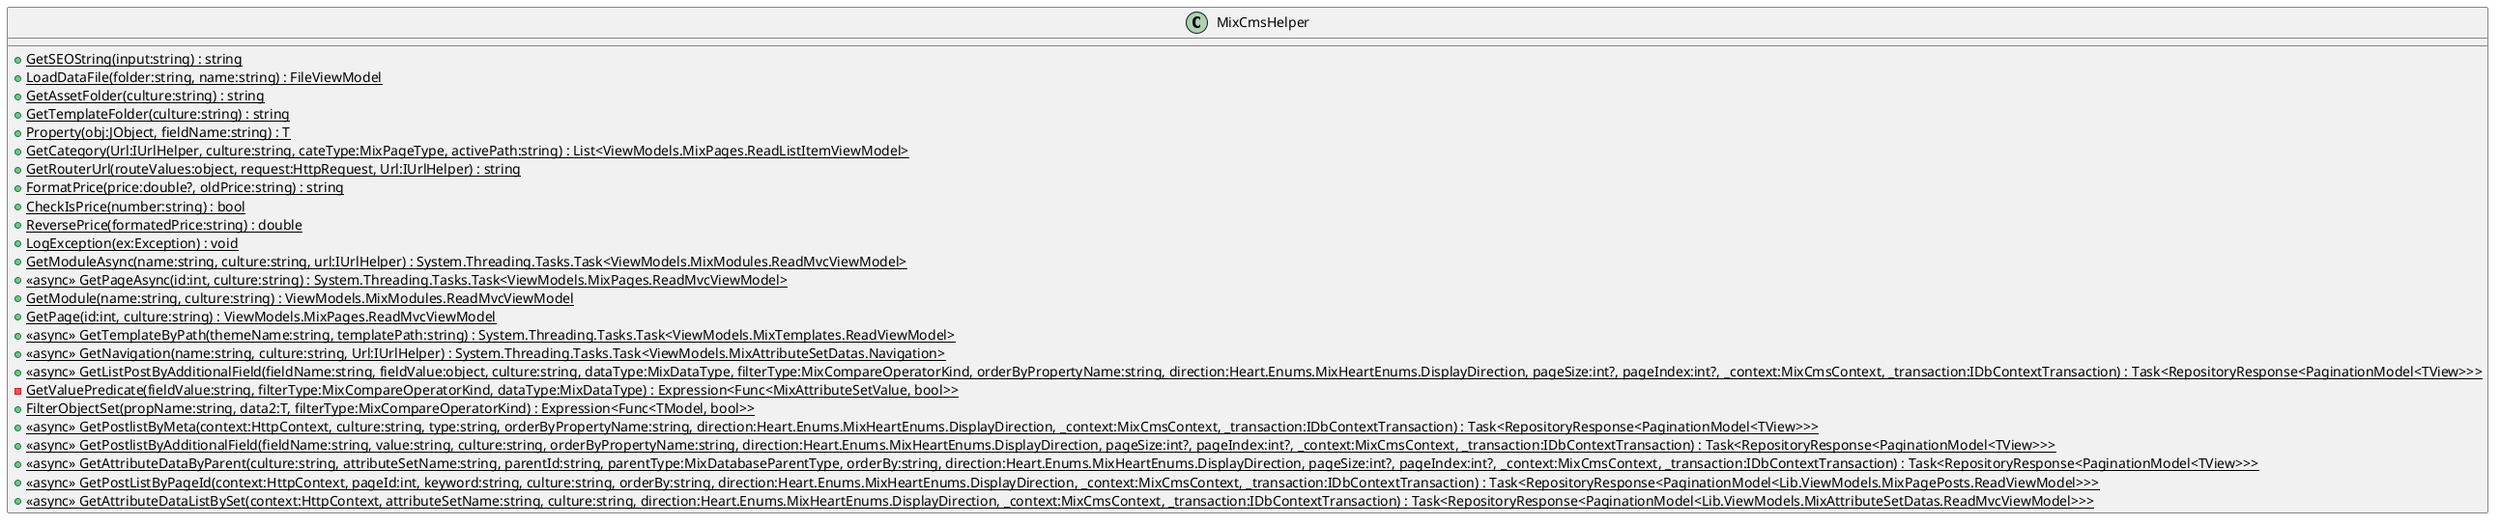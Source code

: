 @startuml
class MixCmsHelper {
    + {static} GetSEOString(input:string) : string
    + {static} LoadDataFile(folder:string, name:string) : FileViewModel
    + {static} GetAssetFolder(culture:string) : string
    + {static} GetTemplateFolder(culture:string) : string
    + {static} Property(obj:JObject, fieldName:string) : T
    + {static} GetCategory(Url:IUrlHelper, culture:string, cateType:MixPageType, activePath:string) : List<ViewModels.MixPages.ReadListItemViewModel>
    + {static} GetRouterUrl(routeValues:object, request:HttpRequest, Url:IUrlHelper) : string
    + {static} FormatPrice(price:double?, oldPrice:string) : string
    + {static} CheckIsPrice(number:string) : bool
    + {static} ReversePrice(formatedPrice:string) : double
    + {static} LogException(ex:Exception) : void
    + {static} GetModuleAsync(name:string, culture:string, url:IUrlHelper) : System.Threading.Tasks.Task<ViewModels.MixModules.ReadMvcViewModel>
    + {static} <<async>> GetPageAsync(id:int, culture:string) : System.Threading.Tasks.Task<ViewModels.MixPages.ReadMvcViewModel>
    + {static} GetModule(name:string, culture:string) : ViewModels.MixModules.ReadMvcViewModel
    + {static} GetPage(id:int, culture:string) : ViewModels.MixPages.ReadMvcViewModel
    + {static} <<async>> GetTemplateByPath(themeName:string, templatePath:string) : System.Threading.Tasks.Task<ViewModels.MixTemplates.ReadViewModel>
    + {static} <<async>> GetNavigation(name:string, culture:string, Url:IUrlHelper) : System.Threading.Tasks.Task<ViewModels.MixAttributeSetDatas.Navigation>
    + {static} <<async>> GetListPostByAdditionalField(fieldName:string, fieldValue:object, culture:string, dataType:MixDataType, filterType:MixCompareOperatorKind, orderByPropertyName:string, direction:Heart.Enums.MixHeartEnums.DisplayDirection, pageSize:int?, pageIndex:int?, _context:MixCmsContext, _transaction:IDbContextTransaction) : Task<RepositoryResponse<PaginationModel<TView>>>
    - {static} GetValuePredicate(fieldValue:string, filterType:MixCompareOperatorKind, dataType:MixDataType) : Expression<Func<MixAttributeSetValue, bool>>
    + {static} FilterObjectSet(propName:string, data2:T, filterType:MixCompareOperatorKind) : Expression<Func<TModel, bool>>
    + <<async>> {static} GetPostlistByMeta(context:HttpContext, culture:string, type:string, orderByPropertyName:string, direction:Heart.Enums.MixHeartEnums.DisplayDirection, _context:MixCmsContext, _transaction:IDbContextTransaction) : Task<RepositoryResponse<PaginationModel<TView>>>
    + <<async>> {static} GetPostlistByAdditionalField(fieldName:string, value:string, culture:string, orderByPropertyName:string, direction:Heart.Enums.MixHeartEnums.DisplayDirection, pageSize:int?, pageIndex:int?, _context:MixCmsContext, _transaction:IDbContextTransaction) : Task<RepositoryResponse<PaginationModel<TView>>>
    + {static} <<async>> GetAttributeDataByParent(culture:string, attributeSetName:string, parentId:string, parentType:MixDatabaseParentType, orderBy:string, direction:Heart.Enums.MixHeartEnums.DisplayDirection, pageSize:int?, pageIndex:int?, _context:MixCmsContext, _transaction:IDbContextTransaction) : Task<RepositoryResponse<PaginationModel<TView>>>
    + {static} <<async>> GetPostListByPageId(context:HttpContext, pageId:int, keyword:string, culture:string, orderBy:string, direction:Heart.Enums.MixHeartEnums.DisplayDirection, _context:MixCmsContext, _transaction:IDbContextTransaction) : Task<RepositoryResponse<PaginationModel<Lib.ViewModels.MixPagePosts.ReadViewModel>>>
    + {static} <<async>> GetAttributeDataListBySet(context:HttpContext, attributeSetName:string, culture:string, direction:Heart.Enums.MixHeartEnums.DisplayDirection, _context:MixCmsContext, _transaction:IDbContextTransaction) : Task<RepositoryResponse<PaginationModel<Lib.ViewModels.MixAttributeSetDatas.ReadMvcViewModel>>>
}
@enduml
